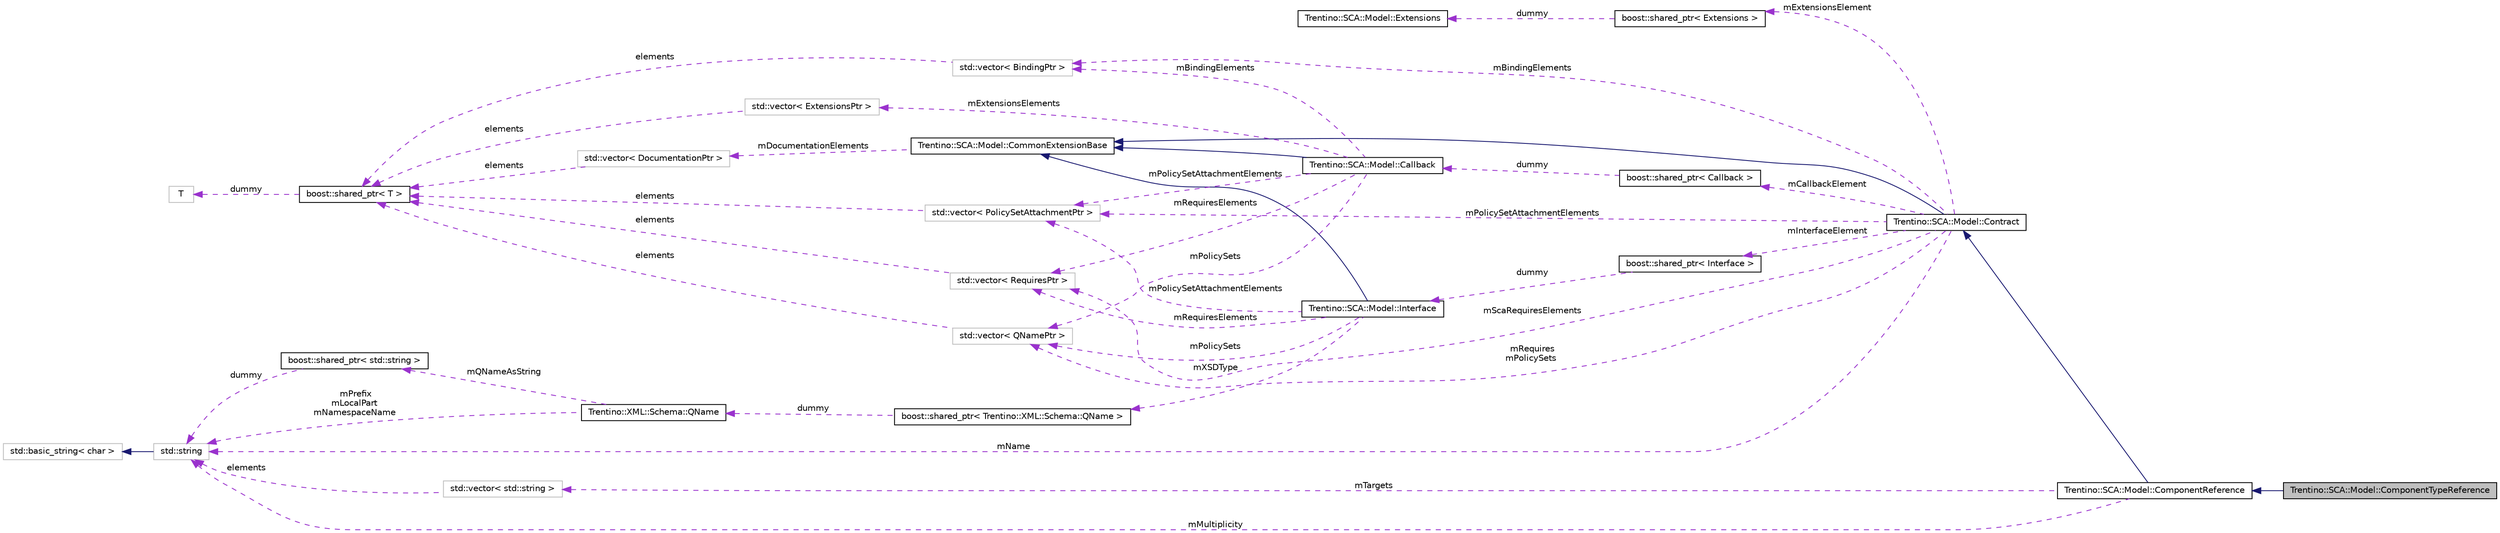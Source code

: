 digraph G
{
  edge [fontname="Helvetica",fontsize="10",labelfontname="Helvetica",labelfontsize="10"];
  node [fontname="Helvetica",fontsize="10",shape=record];
  rankdir="LR";
  Node1 [label="Trentino::SCA::Model::ComponentTypeReference",height=0.2,width=0.4,color="black", fillcolor="grey75", style="filled" fontcolor="black"];
  Node2 -> Node1 [dir="back",color="midnightblue",fontsize="10",style="solid",fontname="Helvetica"];
  Node2 [label="Trentino::SCA::Model::ComponentReference",height=0.2,width=0.4,color="black", fillcolor="white", style="filled",URL="$class_trentino_1_1_s_c_a_1_1_model_1_1_component_reference.html"];
  Node3 -> Node2 [dir="back",color="midnightblue",fontsize="10",style="solid",fontname="Helvetica"];
  Node3 [label="Trentino::SCA::Model::Contract",height=0.2,width=0.4,color="black", fillcolor="white", style="filled",URL="$class_trentino_1_1_s_c_a_1_1_model_1_1_contract.html"];
  Node4 -> Node3 [dir="back",color="midnightblue",fontsize="10",style="solid",fontname="Helvetica"];
  Node4 [label="Trentino::SCA::Model::CommonExtensionBase",height=0.2,width=0.4,color="black", fillcolor="white", style="filled",URL="$class_trentino_1_1_s_c_a_1_1_model_1_1_common_extension_base.html"];
  Node5 -> Node4 [dir="back",color="darkorchid3",fontsize="10",style="dashed",label=" mDocumentationElements" ,fontname="Helvetica"];
  Node5 [label="std::vector\< DocumentationPtr \>",height=0.2,width=0.4,color="grey75", fillcolor="white", style="filled"];
  Node6 -> Node5 [dir="back",color="darkorchid3",fontsize="10",style="dashed",label=" elements" ,fontname="Helvetica"];
  Node6 [label="boost::shared_ptr\< T \>",height=0.2,width=0.4,color="black", fillcolor="white", style="filled",URL="$classboost_1_1shared__ptr.html"];
  Node7 -> Node6 [dir="back",color="darkorchid3",fontsize="10",style="dashed",label=" dummy" ,fontname="Helvetica"];
  Node7 [label="T",height=0.2,width=0.4,color="grey75", fillcolor="white", style="filled"];
  Node8 -> Node3 [dir="back",color="darkorchid3",fontsize="10",style="dashed",label=" mBindingElements" ,fontname="Helvetica"];
  Node8 [label="std::vector\< BindingPtr \>",height=0.2,width=0.4,color="grey75", fillcolor="white", style="filled"];
  Node6 -> Node8 [dir="back",color="darkorchid3",fontsize="10",style="dashed",label=" elements" ,fontname="Helvetica"];
  Node9 -> Node3 [dir="back",color="darkorchid3",fontsize="10",style="dashed",label=" mScaRequiresElements" ,fontname="Helvetica"];
  Node9 [label="std::vector\< RequiresPtr \>",height=0.2,width=0.4,color="grey75", fillcolor="white", style="filled"];
  Node6 -> Node9 [dir="back",color="darkorchid3",fontsize="10",style="dashed",label=" elements" ,fontname="Helvetica"];
  Node10 -> Node3 [dir="back",color="darkorchid3",fontsize="10",style="dashed",label=" mName" ,fontname="Helvetica"];
  Node10 [label="std::string",height=0.2,width=0.4,color="grey75", fillcolor="white", style="filled",tooltip="STL class."];
  Node11 -> Node10 [dir="back",color="midnightblue",fontsize="10",style="solid",fontname="Helvetica"];
  Node11 [label="std::basic_string\< char \>",height=0.2,width=0.4,color="grey75", fillcolor="white", style="filled",tooltip="STL class."];
  Node12 -> Node3 [dir="back",color="darkorchid3",fontsize="10",style="dashed",label=" mExtensionsElement" ,fontname="Helvetica"];
  Node12 [label="boost::shared_ptr\< Extensions \>",height=0.2,width=0.4,color="black", fillcolor="white", style="filled",URL="$classboost_1_1shared__ptr.html"];
  Node13 -> Node12 [dir="back",color="darkorchid3",fontsize="10",style="dashed",label=" dummy" ,fontname="Helvetica"];
  Node13 [label="Trentino::SCA::Model::Extensions",height=0.2,width=0.4,color="black", fillcolor="white", style="filled",URL="$class_trentino_1_1_s_c_a_1_1_model_1_1_extensions.html"];
  Node14 -> Node3 [dir="back",color="darkorchid3",fontsize="10",style="dashed",label=" mRequires\nmPolicySets" ,fontname="Helvetica"];
  Node14 [label="std::vector\< QNamePtr \>",height=0.2,width=0.4,color="grey75", fillcolor="white", style="filled"];
  Node6 -> Node14 [dir="back",color="darkorchid3",fontsize="10",style="dashed",label=" elements" ,fontname="Helvetica"];
  Node15 -> Node3 [dir="back",color="darkorchid3",fontsize="10",style="dashed",label=" mCallbackElement" ,fontname="Helvetica"];
  Node15 [label="boost::shared_ptr\< Callback \>",height=0.2,width=0.4,color="black", fillcolor="white", style="filled",URL="$classboost_1_1shared__ptr.html"];
  Node16 -> Node15 [dir="back",color="darkorchid3",fontsize="10",style="dashed",label=" dummy" ,fontname="Helvetica"];
  Node16 [label="Trentino::SCA::Model::Callback",height=0.2,width=0.4,color="black", fillcolor="white", style="filled",URL="$class_trentino_1_1_s_c_a_1_1_model_1_1_callback.html"];
  Node4 -> Node16 [dir="back",color="midnightblue",fontsize="10",style="solid",fontname="Helvetica"];
  Node8 -> Node16 [dir="back",color="darkorchid3",fontsize="10",style="dashed",label=" mBindingElements" ,fontname="Helvetica"];
  Node17 -> Node16 [dir="back",color="darkorchid3",fontsize="10",style="dashed",label=" mExtensionsElements" ,fontname="Helvetica"];
  Node17 [label="std::vector\< ExtensionsPtr \>",height=0.2,width=0.4,color="grey75", fillcolor="white", style="filled"];
  Node6 -> Node17 [dir="back",color="darkorchid3",fontsize="10",style="dashed",label=" elements" ,fontname="Helvetica"];
  Node9 -> Node16 [dir="back",color="darkorchid3",fontsize="10",style="dashed",label=" mRequiresElements" ,fontname="Helvetica"];
  Node14 -> Node16 [dir="back",color="darkorchid3",fontsize="10",style="dashed",label=" mPolicySets" ,fontname="Helvetica"];
  Node18 -> Node16 [dir="back",color="darkorchid3",fontsize="10",style="dashed",label=" mPolicySetAttachmentElements" ,fontname="Helvetica"];
  Node18 [label="std::vector\< PolicySetAttachmentPtr \>",height=0.2,width=0.4,color="grey75", fillcolor="white", style="filled"];
  Node6 -> Node18 [dir="back",color="darkorchid3",fontsize="10",style="dashed",label=" elements" ,fontname="Helvetica"];
  Node18 -> Node3 [dir="back",color="darkorchid3",fontsize="10",style="dashed",label=" mPolicySetAttachmentElements" ,fontname="Helvetica"];
  Node19 -> Node3 [dir="back",color="darkorchid3",fontsize="10",style="dashed",label=" mInterfaceElement" ,fontname="Helvetica"];
  Node19 [label="boost::shared_ptr\< Interface \>",height=0.2,width=0.4,color="black", fillcolor="white", style="filled",URL="$classboost_1_1shared__ptr.html"];
  Node20 -> Node19 [dir="back",color="darkorchid3",fontsize="10",style="dashed",label=" dummy" ,fontname="Helvetica"];
  Node20 [label="Trentino::SCA::Model::Interface",height=0.2,width=0.4,color="black", fillcolor="white", style="filled",URL="$class_trentino_1_1_s_c_a_1_1_model_1_1_interface.html"];
  Node4 -> Node20 [dir="back",color="midnightblue",fontsize="10",style="solid",fontname="Helvetica"];
  Node9 -> Node20 [dir="back",color="darkorchid3",fontsize="10",style="dashed",label=" mRequiresElements" ,fontname="Helvetica"];
  Node21 -> Node20 [dir="back",color="darkorchid3",fontsize="10",style="dashed",label=" mXSDType" ,fontname="Helvetica"];
  Node21 [label="boost::shared_ptr\< Trentino::XML::Schema::QName \>",height=0.2,width=0.4,color="black", fillcolor="white", style="filled",URL="$classboost_1_1shared__ptr.html"];
  Node22 -> Node21 [dir="back",color="darkorchid3",fontsize="10",style="dashed",label=" dummy" ,fontname="Helvetica"];
  Node22 [label="Trentino::XML::Schema::QName",height=0.2,width=0.4,color="black", fillcolor="white", style="filled",URL="$class_trentino_1_1_x_m_l_1_1_schema_1_1_q_name.html",tooltip="Represents XML qualified names as defined in the XML specification: XML Schema Part 2: Datatypes Seco..."];
  Node23 -> Node22 [dir="back",color="darkorchid3",fontsize="10",style="dashed",label=" mQNameAsString" ,fontname="Helvetica"];
  Node23 [label="boost::shared_ptr\< std::string \>",height=0.2,width=0.4,color="black", fillcolor="white", style="filled",URL="$classboost_1_1shared__ptr.html"];
  Node10 -> Node23 [dir="back",color="darkorchid3",fontsize="10",style="dashed",label=" dummy" ,fontname="Helvetica"];
  Node10 -> Node22 [dir="back",color="darkorchid3",fontsize="10",style="dashed",label=" mPrefix\nmLocalPart\nmNamespaceName" ,fontname="Helvetica"];
  Node14 -> Node20 [dir="back",color="darkorchid3",fontsize="10",style="dashed",label=" mPolicySets" ,fontname="Helvetica"];
  Node18 -> Node20 [dir="back",color="darkorchid3",fontsize="10",style="dashed",label=" mPolicySetAttachmentElements" ,fontname="Helvetica"];
  Node10 -> Node2 [dir="back",color="darkorchid3",fontsize="10",style="dashed",label=" mMultiplicity" ,fontname="Helvetica"];
  Node24 -> Node2 [dir="back",color="darkorchid3",fontsize="10",style="dashed",label=" mTargets" ,fontname="Helvetica"];
  Node24 [label="std::vector\< std::string \>",height=0.2,width=0.4,color="grey75", fillcolor="white", style="filled"];
  Node10 -> Node24 [dir="back",color="darkorchid3",fontsize="10",style="dashed",label=" elements" ,fontname="Helvetica"];
}
